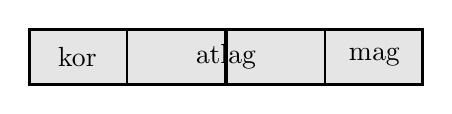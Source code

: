 \begin{tikzpicture}
	\tikzstyle{Node} = [rectangle, minimum width=2.5cm, minimum height=7mm, text centered, draw=black, fill= gray!20]
	\tikzstyle{Border} = [rectangle, minimum width=2.5cm, minimum height=7mm, text centered, draw=black, line width = 1.2pt]
	\tikzstyle{HalfNode} = [rectangle, minimum width=1.25cm, minimum height=7mm, text centered, draw=black, fill= gray!20, line width = 0.2pt]
	\tikzstyle{arrow} = [thick,->,>=stealth]
	
	\node (1) [HalfNode] {kor};
	\node (2) [Node, right = 0mm of 1] {atlag};
	\node (3) [HalfNode, right = 0mm of 2] {mag};
	\node (border) [Border, right = -1.26cm of 1] {};
	\node (border) [Border, left = -1.26cm of 3] {};
\end{tikzpicture}